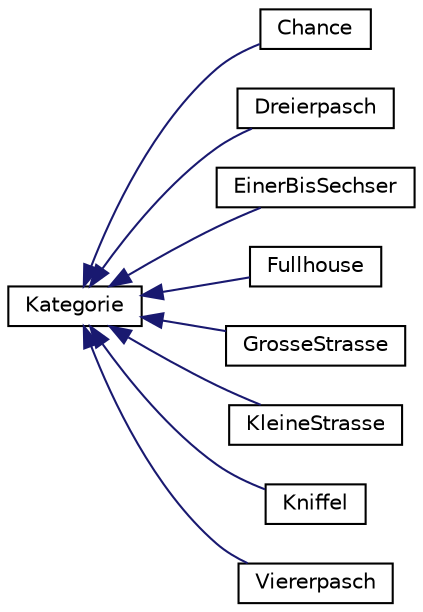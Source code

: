 digraph "Graphical Class Hierarchy"
{
  edge [fontname="Helvetica",fontsize="10",labelfontname="Helvetica",labelfontsize="10"];
  node [fontname="Helvetica",fontsize="10",shape=record];
  rankdir="LR";
  Node1 [label="Kategorie",height=0.2,width=0.4,color="black", fillcolor="white", style="filled",URL="$class_kategorie.html"];
  Node1 -> Node2 [dir="back",color="midnightblue",fontsize="10",style="solid",fontname="Helvetica"];
  Node2 [label="Chance",height=0.2,width=0.4,color="black", fillcolor="white", style="filled",URL="$class_chance.html"];
  Node1 -> Node3 [dir="back",color="midnightblue",fontsize="10",style="solid",fontname="Helvetica"];
  Node3 [label="Dreierpasch",height=0.2,width=0.4,color="black", fillcolor="white", style="filled",URL="$class_dreierpasch.html"];
  Node1 -> Node4 [dir="back",color="midnightblue",fontsize="10",style="solid",fontname="Helvetica"];
  Node4 [label="EinerBisSechser",height=0.2,width=0.4,color="black", fillcolor="white", style="filled",URL="$class_einer_bis_sechser.html"];
  Node1 -> Node5 [dir="back",color="midnightblue",fontsize="10",style="solid",fontname="Helvetica"];
  Node5 [label="Fullhouse",height=0.2,width=0.4,color="black", fillcolor="white", style="filled",URL="$class_fullhouse.html"];
  Node1 -> Node6 [dir="back",color="midnightblue",fontsize="10",style="solid",fontname="Helvetica"];
  Node6 [label="GrosseStrasse",height=0.2,width=0.4,color="black", fillcolor="white", style="filled",URL="$class_grosse_strasse.html"];
  Node1 -> Node7 [dir="back",color="midnightblue",fontsize="10",style="solid",fontname="Helvetica"];
  Node7 [label="KleineStrasse",height=0.2,width=0.4,color="black", fillcolor="white", style="filled",URL="$class_kleine_strasse.html"];
  Node1 -> Node8 [dir="back",color="midnightblue",fontsize="10",style="solid",fontname="Helvetica"];
  Node8 [label="Kniffel",height=0.2,width=0.4,color="black", fillcolor="white", style="filled",URL="$class_kniffel.html"];
  Node1 -> Node9 [dir="back",color="midnightblue",fontsize="10",style="solid",fontname="Helvetica"];
  Node9 [label="Viererpasch",height=0.2,width=0.4,color="black", fillcolor="white", style="filled",URL="$class_viererpasch.html"];
}

